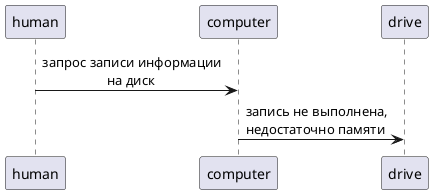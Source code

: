 @startuml case2

participant human AS h
participant computer as c
participant drive as d

h -> c : запрос записи информации\n \t\t   на диск
c -> d : запись не выполнена,\nнедостаточно памяти


@enduml